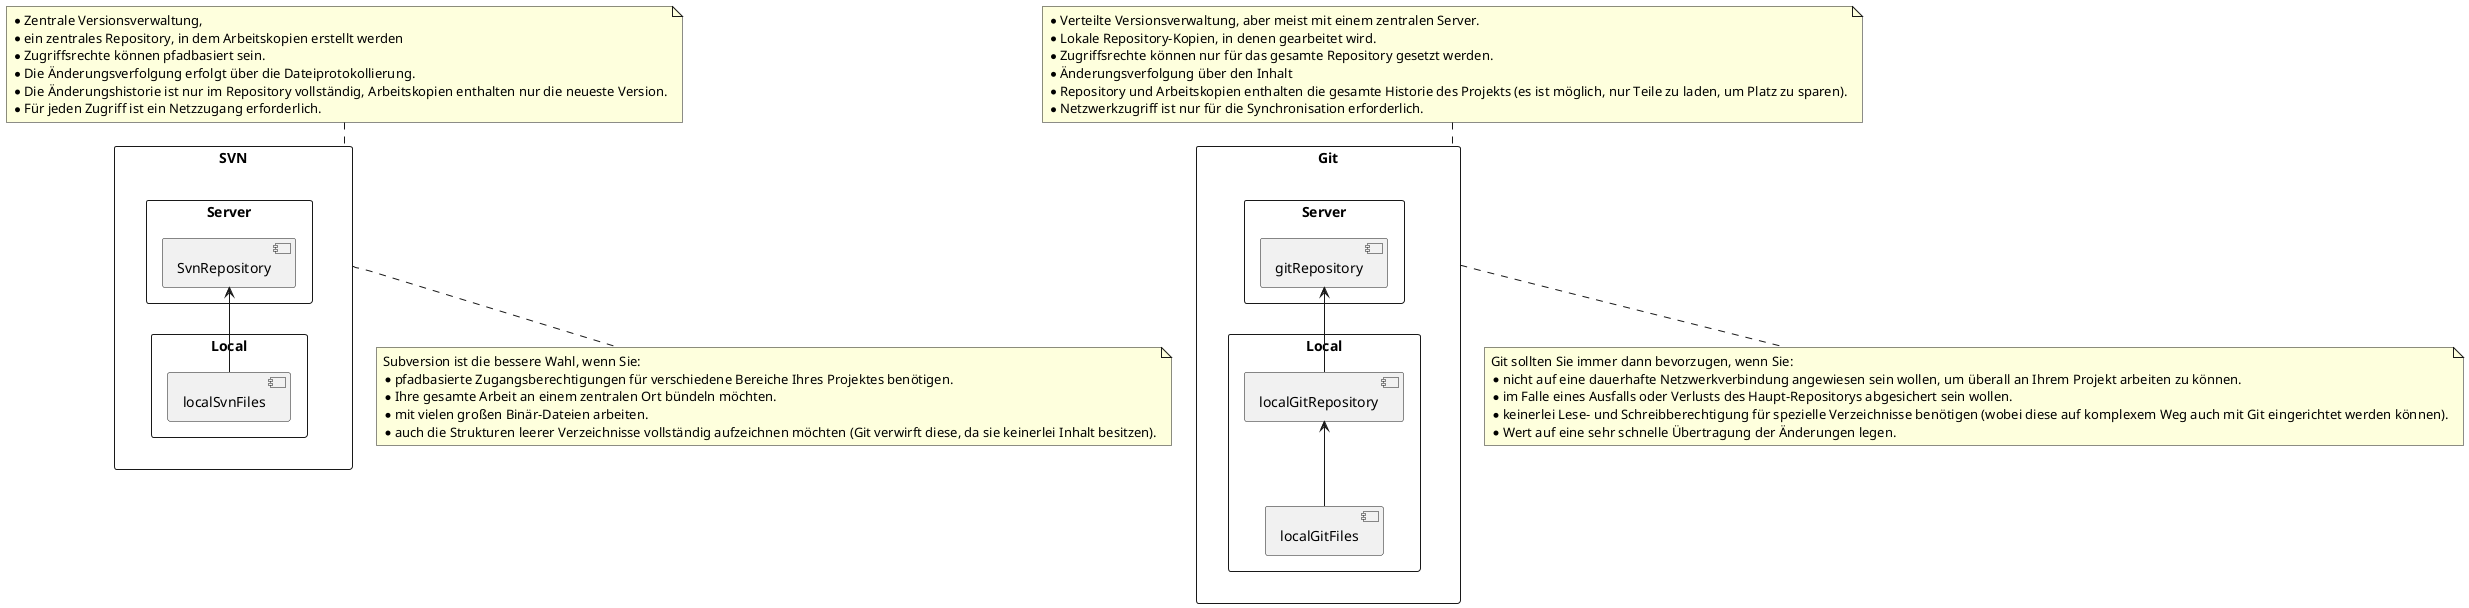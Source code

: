 @startuml
rectangle SVN{
  rectangle Server as S1{
    component SvnRepository
  }
  rectangle Local as L1{
    component localSvnFiles
  }
}

rectangle Git{
  rectangle Server as S2{
    component gitRepository
  }

  rectangle Local as L2{
    component localGitRepository
    component localGitFiles
  }
}

localGitFiles -up-> localGitRepository
localGitRepository -up-> gitRepository

localSvnFiles -up-> SvnRepository

note top of SVN
  * Zentrale Versionsverwaltung,
  * ein zentrales Repository, in dem Arbeitskopien erstellt werden
  * Zugriffsrechte können pfadbasiert sein.
  * Die Änderungsverfolgung erfolgt über die Dateiprotokollierung.
  * Die Änderungshistorie ist nur im Repository vollständig, Arbeitskopien enthalten nur die neueste Version.
  * Für jeden Zugriff ist ein Netzzugang erforderlich.
end note
note top of Git
  * Verteilte Versionsverwaltung, aber meist mit einem zentralen Server.
  * Lokale Repository-Kopien, in denen gearbeitet wird.
  * Zugriffsrechte können nur für das gesamte Repository gesetzt werden.
  * Änderungsverfolgung über den Inhalt
  * Repository und Arbeitskopien enthalten die gesamte Historie des Projekts (es ist möglich, nur Teile zu laden, um Platz zu sparen).
  * Netzwerkzugriff ist nur für die Synchronisation erforderlich.
end note

note bottom of Git
  Git sollten Sie immer dann bevorzugen, wenn Sie:
  * nicht auf eine dauerhafte Netzwerkverbindung angewiesen sein wollen, um überall an Ihrem Projekt arbeiten zu können.
  * im Falle eines Ausfalls oder Verlusts des Haupt-Repositorys abgesichert sein wollen.
  * keinerlei Lese- und Schreibberechtigung für spezielle Verzeichnisse benötigen (wobei diese auf komplexem Weg auch mit Git eingerichtet werden können).
  * Wert auf eine sehr schnelle Übertragung der Änderungen legen.
end note

note bottom of SVN
  Subversion ist die bessere Wahl, wenn Sie:
  * pfadbasierte Zugangsberechtigungen für verschiedene Bereiche Ihres Projektes benötigen.
  * Ihre gesamte Arbeit an einem zentralen Ort bündeln möchten.
  * mit vielen großen Binär-Dateien arbeiten.
  * auch die Strukturen leerer Verzeichnisse vollständig aufzeichnen möchten (Git verwirft diese, da sie keinerlei Inhalt besitzen).
end note

@enduml

